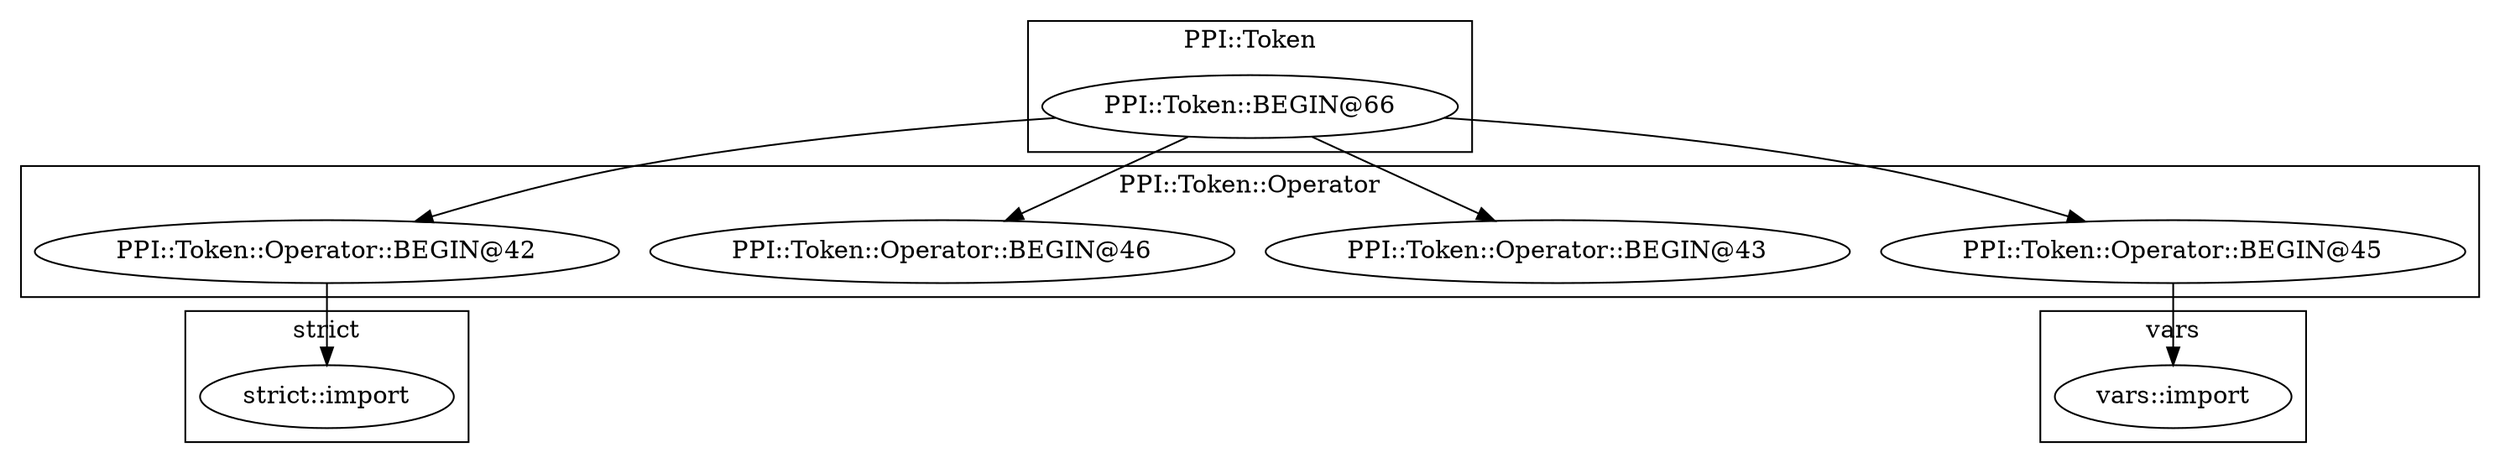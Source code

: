 digraph {
graph [overlap=false]
subgraph cluster_PPI_Token_Operator {
	label="PPI::Token::Operator";
	"PPI::Token::Operator::BEGIN@42";
	"PPI::Token::Operator::BEGIN@43";
	"PPI::Token::Operator::BEGIN@46";
	"PPI::Token::Operator::BEGIN@45";
}
subgraph cluster_PPI_Token {
	label="PPI::Token";
	"PPI::Token::BEGIN@66";
}
subgraph cluster_vars {
	label="vars";
	"vars::import";
}
subgraph cluster_strict {
	label="strict";
	"strict::import";
}
"PPI::Token::BEGIN@66" -> "PPI::Token::Operator::BEGIN@45";
"PPI::Token::Operator::BEGIN@42" -> "strict::import";
"PPI::Token::BEGIN@66" -> "PPI::Token::Operator::BEGIN@43";
"PPI::Token::Operator::BEGIN@45" -> "vars::import";
"PPI::Token::BEGIN@66" -> "PPI::Token::Operator::BEGIN@42";
"PPI::Token::BEGIN@66" -> "PPI::Token::Operator::BEGIN@46";
}
